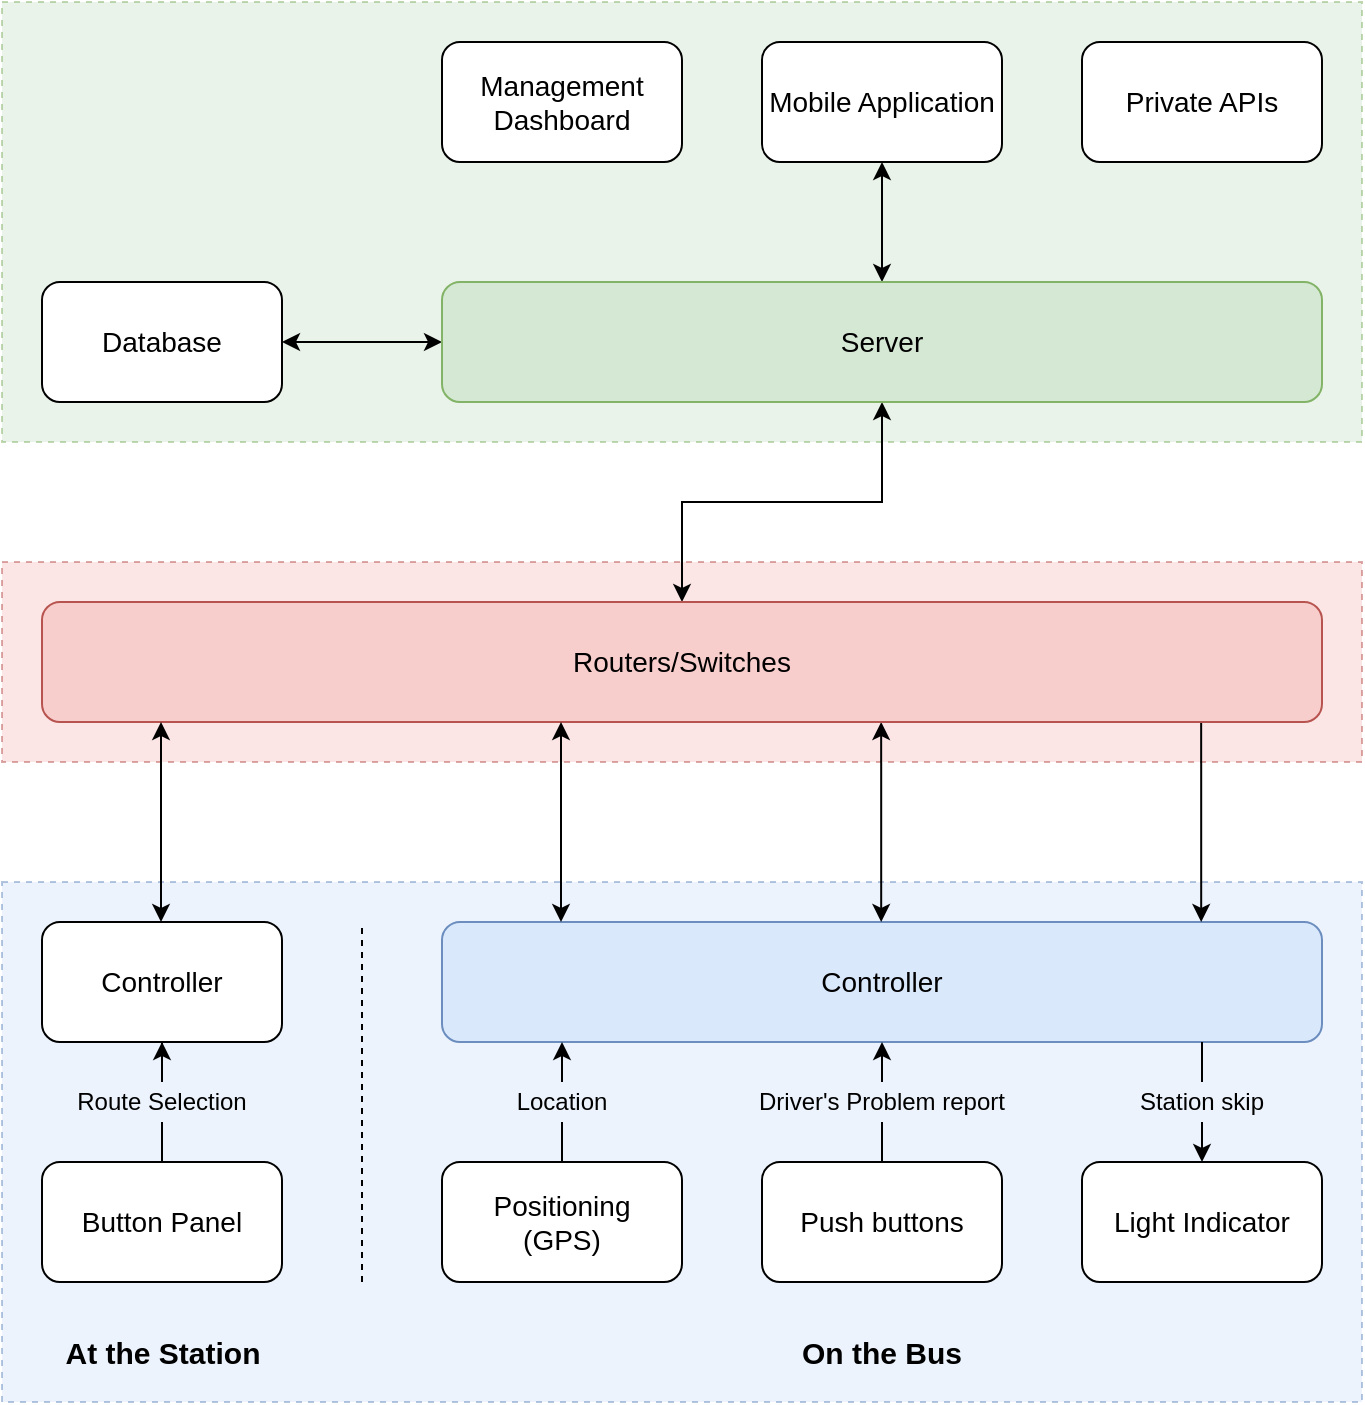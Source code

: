 <mxfile version="28.2.4">
  <diagram name="Page-1" id="P1Rhs9hLWekM3u_u5GfG">
    <mxGraphModel dx="1019" dy="1614" grid="1" gridSize="10" guides="1" tooltips="1" connect="1" arrows="1" fold="1" page="1" pageScale="1" pageWidth="850" pageHeight="1100" math="0" shadow="0">
      <root>
        <mxCell id="0" />
        <mxCell id="1" parent="0" />
        <mxCell id="6YXkIQpynCNFqppVOOFn-23" value="" style="rounded=0;whiteSpace=wrap;html=1;dashed=1;fillColor=#d5e8d4;strokeColor=#82b366;opacity=50;fontSize=14;" parent="1" vertex="1">
          <mxGeometry x="180" y="-260" width="680" height="220" as="geometry" />
        </mxCell>
        <mxCell id="6YXkIQpynCNFqppVOOFn-22" value="" style="rounded=0;whiteSpace=wrap;html=1;dashed=1;fillColor=#f8cecc;strokeColor=#b85450;opacity=50;fontSize=14;" parent="1" vertex="1">
          <mxGeometry x="180" y="20" width="680" height="100" as="geometry" />
        </mxCell>
        <mxCell id="6YXkIQpynCNFqppVOOFn-10" value="" style="rounded=0;whiteSpace=wrap;html=1;dashed=1;fillColor=#dae8fc;strokeColor=#6c8ebf;opacity=50;fontSize=14;" parent="1" vertex="1">
          <mxGeometry x="180" y="180" width="680" height="260" as="geometry" />
        </mxCell>
        <mxCell id="6YXkIQpynCNFqppVOOFn-1" value="Controller" style="rounded=1;whiteSpace=wrap;html=1;fontSize=14;fillColor=#dae8fc;strokeColor=#6c8ebf;" parent="1" vertex="1">
          <mxGeometry x="400" y="200" width="440" height="60" as="geometry" />
        </mxCell>
        <mxCell id="6YXkIQpynCNFqppVOOFn-2" value="Positioning&lt;div&gt;(GPS)&lt;/div&gt;" style="rounded=1;whiteSpace=wrap;html=1;fontSize=14;" parent="1" vertex="1">
          <mxGeometry x="400" y="320" width="120" height="60" as="geometry" />
        </mxCell>
        <mxCell id="6YXkIQpynCNFqppVOOFn-3" value="Light Indicator" style="rounded=1;whiteSpace=wrap;html=1;fillStyle=auto;fontSize=14;" parent="1" vertex="1">
          <mxGeometry x="720" y="320" width="120" height="60" as="geometry" />
        </mxCell>
        <mxCell id="6YXkIQpynCNFqppVOOFn-4" value="Push buttons" style="rounded=1;whiteSpace=wrap;html=1;fontSize=14;" parent="1" vertex="1">
          <mxGeometry x="560" y="320" width="120" height="60" as="geometry" />
        </mxCell>
        <mxCell id="6YXkIQpynCNFqppVOOFn-20" value="" style="edgeStyle=orthogonalEdgeStyle;rounded=0;orthogonalLoop=1;jettySize=auto;html=1;startArrow=classic;startFill=1;" parent="1" source="6YXkIQpynCNFqppVOOFn-5" target="6YXkIQpynCNFqppVOOFn-7" edge="1">
          <mxGeometry relative="1" as="geometry" />
        </mxCell>
        <mxCell id="6YXkIQpynCNFqppVOOFn-21" value="" style="edgeStyle=orthogonalEdgeStyle;rounded=0;orthogonalLoop=1;jettySize=auto;html=1;startArrow=classic;startFill=1;" parent="1" source="6YXkIQpynCNFqppVOOFn-5" target="6YXkIQpynCNFqppVOOFn-6" edge="1">
          <mxGeometry relative="1" as="geometry" />
        </mxCell>
        <mxCell id="4-XDOQkDN4WXzjCxwZ7--8" value="" style="edgeStyle=orthogonalEdgeStyle;rounded=0;orthogonalLoop=1;jettySize=auto;html=1;startArrow=classic;startFill=1;" edge="1" parent="1" source="6YXkIQpynCNFqppVOOFn-5" target="4-XDOQkDN4WXzjCxwZ7--5">
          <mxGeometry relative="1" as="geometry" />
        </mxCell>
        <mxCell id="6YXkIQpynCNFqppVOOFn-5" value="Server" style="rounded=1;whiteSpace=wrap;html=1;fontSize=14;fillColor=#d5e8d4;strokeColor=#82b366;" parent="1" vertex="1">
          <mxGeometry x="400" y="-120" width="440" height="60" as="geometry" />
        </mxCell>
        <mxCell id="6YXkIQpynCNFqppVOOFn-6" value="Database" style="rounded=1;whiteSpace=wrap;html=1;fontSize=14;" parent="1" vertex="1">
          <mxGeometry x="200" y="-120" width="120" height="60" as="geometry" />
        </mxCell>
        <mxCell id="6YXkIQpynCNFqppVOOFn-7" value="Mobile Application" style="rounded=1;whiteSpace=wrap;html=1;fontSize=14;" parent="1" vertex="1">
          <mxGeometry x="560" y="-240" width="120" height="60" as="geometry" />
        </mxCell>
        <mxCell id="6YXkIQpynCNFqppVOOFn-8" value="Controller" style="rounded=1;whiteSpace=wrap;html=1;fontSize=14;" parent="1" vertex="1">
          <mxGeometry x="200" y="200" width="120" height="60" as="geometry" />
        </mxCell>
        <mxCell id="6YXkIQpynCNFqppVOOFn-17" value="" style="edgeStyle=orthogonalEdgeStyle;rounded=0;orthogonalLoop=1;jettySize=auto;html=1;" parent="1" source="4-XDOQkDN4WXzjCxwZ7--9" target="6YXkIQpynCNFqppVOOFn-8" edge="1">
          <mxGeometry relative="1" as="geometry" />
        </mxCell>
        <mxCell id="4-XDOQkDN4WXzjCxwZ7--13" style="edgeStyle=orthogonalEdgeStyle;rounded=0;orthogonalLoop=1;jettySize=auto;html=1;entryX=0.5;entryY=1;entryDx=0;entryDy=0;endArrow=none;endFill=0;" edge="1" parent="1" source="6YXkIQpynCNFqppVOOFn-9" target="4-XDOQkDN4WXzjCxwZ7--9">
          <mxGeometry relative="1" as="geometry" />
        </mxCell>
        <mxCell id="6YXkIQpynCNFqppVOOFn-9" value="Button Panel" style="rounded=1;whiteSpace=wrap;html=1;fontSize=14;" parent="1" vertex="1">
          <mxGeometry x="200" y="320" width="120" height="60" as="geometry" />
        </mxCell>
        <mxCell id="6YXkIQpynCNFqppVOOFn-12" value="" style="endArrow=none;html=1;rounded=0;dashed=1;fontSize=14;" parent="1" edge="1">
          <mxGeometry width="50" height="50" relative="1" as="geometry">
            <mxPoint x="360" y="380" as="sourcePoint" />
            <mxPoint x="360" y="200" as="targetPoint" />
          </mxGeometry>
        </mxCell>
        <mxCell id="6YXkIQpynCNFqppVOOFn-14" value="At the Station" style="text;html=1;align=center;verticalAlign=middle;whiteSpace=wrap;rounded=0;fontSize=15;fontStyle=1" parent="1" vertex="1">
          <mxGeometry x="207.5" y="400" width="105" height="30" as="geometry" />
        </mxCell>
        <mxCell id="6YXkIQpynCNFqppVOOFn-15" value="On the Bus" style="text;html=1;align=center;verticalAlign=middle;whiteSpace=wrap;rounded=0;fontStyle=1;fontSize=15;" parent="1" vertex="1">
          <mxGeometry x="575" y="400" width="90" height="30" as="geometry" />
        </mxCell>
        <mxCell id="6YXkIQpynCNFqppVOOFn-28" style="edgeStyle=orthogonalEdgeStyle;rounded=0;orthogonalLoop=1;jettySize=auto;html=1;startArrow=classic;startFill=1;endArrow=classic;endFill=1;" parent="1" edge="1">
          <mxGeometry relative="1" as="geometry">
            <mxPoint x="619.58" y="100" as="sourcePoint" />
            <mxPoint x="619.58" y="200" as="targetPoint" />
            <Array as="points">
              <mxPoint x="619.58" y="200" />
            </Array>
          </mxGeometry>
        </mxCell>
        <mxCell id="6YXkIQpynCNFqppVOOFn-29" style="edgeStyle=orthogonalEdgeStyle;rounded=0;orthogonalLoop=1;jettySize=auto;html=1;" parent="1" edge="1">
          <mxGeometry relative="1" as="geometry">
            <mxPoint x="779.58" y="100" as="sourcePoint" />
            <mxPoint x="779.58" y="200" as="targetPoint" />
            <Array as="points">
              <mxPoint x="779.58" y="200" />
            </Array>
          </mxGeometry>
        </mxCell>
        <mxCell id="4-XDOQkDN4WXzjCxwZ7--1" value="Private APIs" style="rounded=1;whiteSpace=wrap;html=1;fontSize=14;" vertex="1" parent="1">
          <mxGeometry x="720" y="-240" width="120" height="60" as="geometry" />
        </mxCell>
        <mxCell id="4-XDOQkDN4WXzjCxwZ7--2" value="Management&lt;div&gt;Dashboard&lt;/div&gt;" style="rounded=1;whiteSpace=wrap;html=1;fontSize=14;" vertex="1" parent="1">
          <mxGeometry x="400" y="-240" width="120" height="60" as="geometry" />
        </mxCell>
        <mxCell id="4-XDOQkDN4WXzjCxwZ7--5" value="Routers/Switches" style="rounded=1;whiteSpace=wrap;html=1;fontSize=14;fillColor=#f8cecc;strokeColor=#b85450;" vertex="1" parent="1">
          <mxGeometry x="200" y="40" width="640" height="60" as="geometry" />
        </mxCell>
        <mxCell id="4-XDOQkDN4WXzjCxwZ7--6" style="edgeStyle=orthogonalEdgeStyle;rounded=0;orthogonalLoop=1;jettySize=auto;html=1;startArrow=classic;startFill=1;endArrow=classic;endFill=1;" edge="1" parent="1">
          <mxGeometry relative="1" as="geometry">
            <mxPoint x="459.5" y="100" as="sourcePoint" />
            <mxPoint x="459.5" y="200" as="targetPoint" />
            <Array as="points">
              <mxPoint x="459.5" y="200" />
            </Array>
          </mxGeometry>
        </mxCell>
        <mxCell id="4-XDOQkDN4WXzjCxwZ7--7" style="edgeStyle=orthogonalEdgeStyle;rounded=0;orthogonalLoop=1;jettySize=auto;html=1;startArrow=classic;startFill=1;endArrow=classic;endFill=1;" edge="1" parent="1">
          <mxGeometry relative="1" as="geometry">
            <mxPoint x="259.5" y="100" as="sourcePoint" />
            <mxPoint x="259.5" y="200" as="targetPoint" />
            <Array as="points">
              <mxPoint x="259.5" y="200" />
            </Array>
          </mxGeometry>
        </mxCell>
        <mxCell id="4-XDOQkDN4WXzjCxwZ7--9" value="Route Selection" style="text;html=1;align=center;verticalAlign=middle;whiteSpace=wrap;rounded=0;" vertex="1" parent="1">
          <mxGeometry x="210" y="280" width="100" height="20" as="geometry" />
        </mxCell>
        <mxCell id="4-XDOQkDN4WXzjCxwZ7--17" value="" style="group" vertex="1" connectable="0" parent="1">
          <mxGeometry x="410" y="260" width="100" height="60" as="geometry" />
        </mxCell>
        <mxCell id="4-XDOQkDN4WXzjCxwZ7--14" value="" style="edgeStyle=orthogonalEdgeStyle;rounded=0;orthogonalLoop=1;jettySize=auto;html=1;" edge="1" parent="4-XDOQkDN4WXzjCxwZ7--17" source="4-XDOQkDN4WXzjCxwZ7--16">
          <mxGeometry relative="1" as="geometry">
            <mxPoint x="50" as="targetPoint" />
          </mxGeometry>
        </mxCell>
        <mxCell id="4-XDOQkDN4WXzjCxwZ7--15" style="edgeStyle=orthogonalEdgeStyle;rounded=0;orthogonalLoop=1;jettySize=auto;html=1;entryX=0.5;entryY=1;entryDx=0;entryDy=0;endArrow=none;endFill=0;" edge="1" parent="4-XDOQkDN4WXzjCxwZ7--17" target="4-XDOQkDN4WXzjCxwZ7--16">
          <mxGeometry relative="1" as="geometry">
            <mxPoint x="50" y="60" as="sourcePoint" />
          </mxGeometry>
        </mxCell>
        <mxCell id="4-XDOQkDN4WXzjCxwZ7--16" value="Location" style="text;html=1;align=center;verticalAlign=middle;whiteSpace=wrap;rounded=0;" vertex="1" parent="4-XDOQkDN4WXzjCxwZ7--17">
          <mxGeometry y="20" width="100" height="20" as="geometry" />
        </mxCell>
        <mxCell id="4-XDOQkDN4WXzjCxwZ7--19" value="" style="group" vertex="1" connectable="0" parent="1">
          <mxGeometry x="570" y="260" width="140" height="60" as="geometry" />
        </mxCell>
        <mxCell id="4-XDOQkDN4WXzjCxwZ7--20" value="" style="edgeStyle=orthogonalEdgeStyle;rounded=0;orthogonalLoop=1;jettySize=auto;html=1;" edge="1" parent="4-XDOQkDN4WXzjCxwZ7--19" source="4-XDOQkDN4WXzjCxwZ7--22">
          <mxGeometry relative="1" as="geometry">
            <mxPoint x="50" as="targetPoint" />
          </mxGeometry>
        </mxCell>
        <mxCell id="4-XDOQkDN4WXzjCxwZ7--21" style="edgeStyle=orthogonalEdgeStyle;rounded=0;orthogonalLoop=1;jettySize=auto;html=1;entryX=0.5;entryY=1;entryDx=0;entryDy=0;endArrow=none;endFill=0;" edge="1" parent="4-XDOQkDN4WXzjCxwZ7--19" target="4-XDOQkDN4WXzjCxwZ7--22">
          <mxGeometry relative="1" as="geometry">
            <mxPoint x="50" y="60" as="sourcePoint" />
          </mxGeometry>
        </mxCell>
        <mxCell id="4-XDOQkDN4WXzjCxwZ7--22" value="Driver&#39;s Problem report" style="text;html=1;align=center;verticalAlign=middle;whiteSpace=wrap;rounded=0;" vertex="1" parent="4-XDOQkDN4WXzjCxwZ7--19">
          <mxGeometry x="-20" y="20" width="140" height="20" as="geometry" />
        </mxCell>
        <mxCell id="4-XDOQkDN4WXzjCxwZ7--28" value="" style="group" vertex="1" connectable="0" parent="1">
          <mxGeometry x="730" y="260" width="100" height="60" as="geometry" />
        </mxCell>
        <mxCell id="4-XDOQkDN4WXzjCxwZ7--29" value="" style="edgeStyle=orthogonalEdgeStyle;rounded=0;orthogonalLoop=1;jettySize=auto;html=1;endArrow=none;endFill=0;" edge="1" parent="4-XDOQkDN4WXzjCxwZ7--28" source="4-XDOQkDN4WXzjCxwZ7--31">
          <mxGeometry relative="1" as="geometry">
            <mxPoint x="50" as="targetPoint" />
          </mxGeometry>
        </mxCell>
        <mxCell id="4-XDOQkDN4WXzjCxwZ7--30" style="edgeStyle=orthogonalEdgeStyle;rounded=0;orthogonalLoop=1;jettySize=auto;html=1;entryX=0.5;entryY=1;entryDx=0;entryDy=0;endArrow=none;endFill=0;startArrow=classic;startFill=1;" edge="1" parent="4-XDOQkDN4WXzjCxwZ7--28" target="4-XDOQkDN4WXzjCxwZ7--31">
          <mxGeometry relative="1" as="geometry">
            <mxPoint x="50" y="60" as="sourcePoint" />
          </mxGeometry>
        </mxCell>
        <mxCell id="4-XDOQkDN4WXzjCxwZ7--31" value="Station skip" style="text;html=1;align=center;verticalAlign=middle;whiteSpace=wrap;rounded=0;" vertex="1" parent="4-XDOQkDN4WXzjCxwZ7--28">
          <mxGeometry y="20" width="100" height="20" as="geometry" />
        </mxCell>
      </root>
    </mxGraphModel>
  </diagram>
</mxfile>
